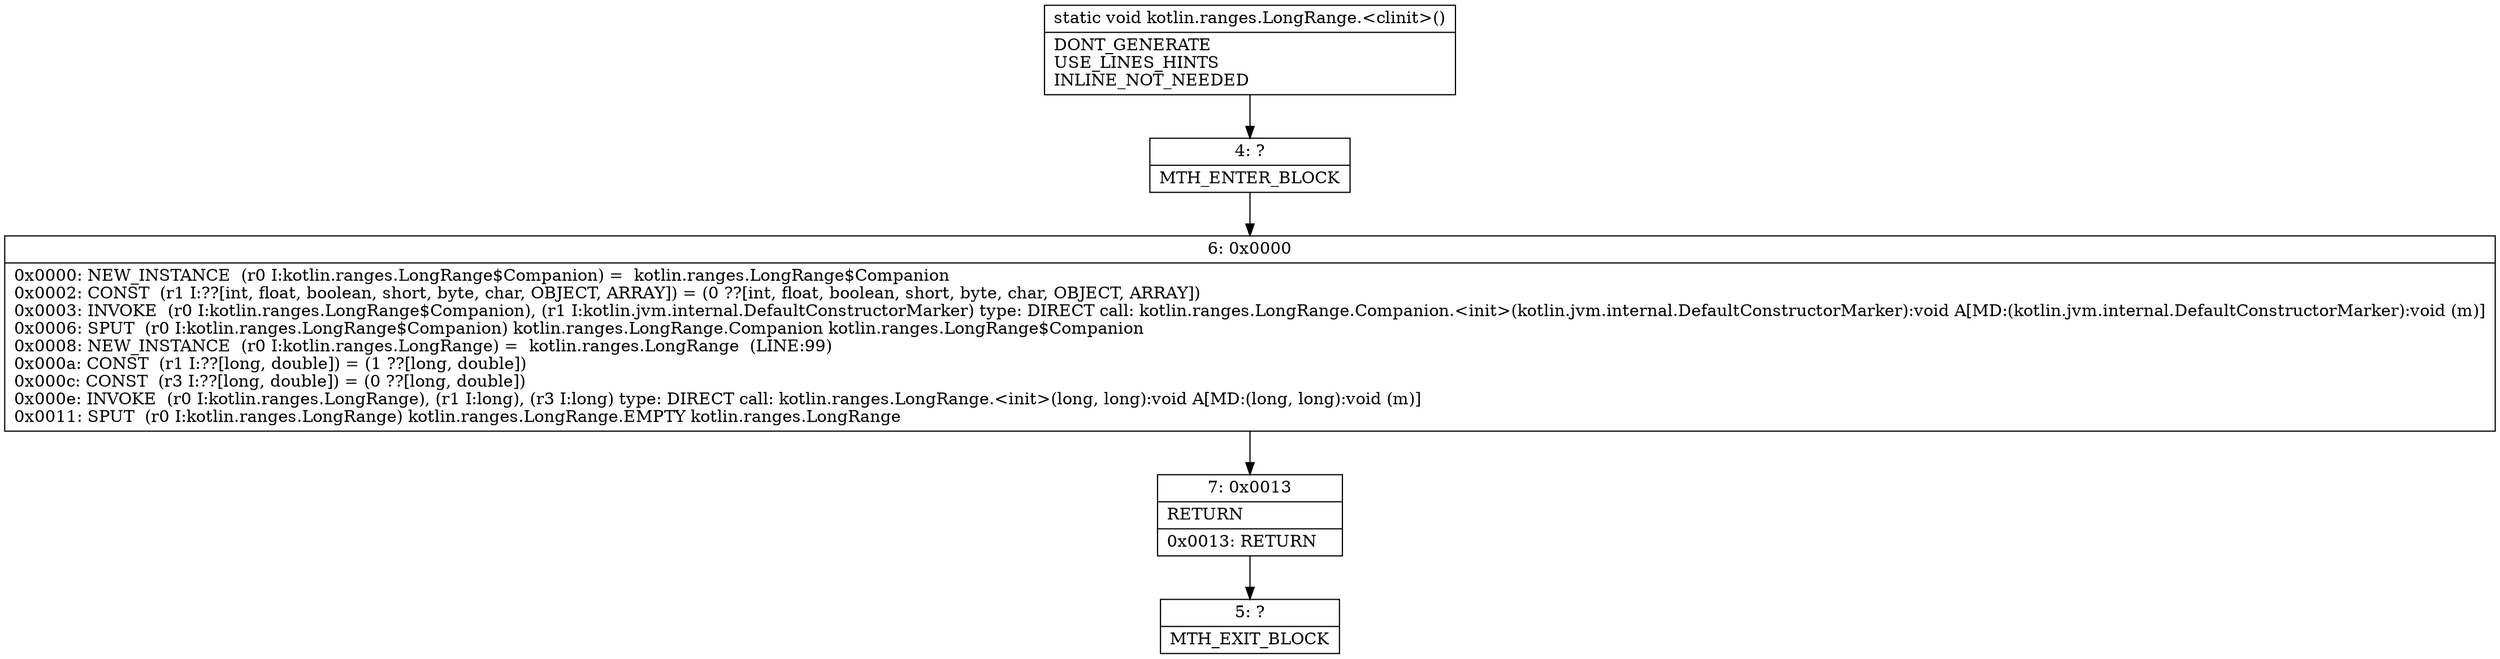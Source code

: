 digraph "CFG forkotlin.ranges.LongRange.\<clinit\>()V" {
Node_4 [shape=record,label="{4\:\ ?|MTH_ENTER_BLOCK\l}"];
Node_6 [shape=record,label="{6\:\ 0x0000|0x0000: NEW_INSTANCE  (r0 I:kotlin.ranges.LongRange$Companion) =  kotlin.ranges.LongRange$Companion \l0x0002: CONST  (r1 I:??[int, float, boolean, short, byte, char, OBJECT, ARRAY]) = (0 ??[int, float, boolean, short, byte, char, OBJECT, ARRAY]) \l0x0003: INVOKE  (r0 I:kotlin.ranges.LongRange$Companion), (r1 I:kotlin.jvm.internal.DefaultConstructorMarker) type: DIRECT call: kotlin.ranges.LongRange.Companion.\<init\>(kotlin.jvm.internal.DefaultConstructorMarker):void A[MD:(kotlin.jvm.internal.DefaultConstructorMarker):void (m)]\l0x0006: SPUT  (r0 I:kotlin.ranges.LongRange$Companion) kotlin.ranges.LongRange.Companion kotlin.ranges.LongRange$Companion \l0x0008: NEW_INSTANCE  (r0 I:kotlin.ranges.LongRange) =  kotlin.ranges.LongRange  (LINE:99)\l0x000a: CONST  (r1 I:??[long, double]) = (1 ??[long, double]) \l0x000c: CONST  (r3 I:??[long, double]) = (0 ??[long, double]) \l0x000e: INVOKE  (r0 I:kotlin.ranges.LongRange), (r1 I:long), (r3 I:long) type: DIRECT call: kotlin.ranges.LongRange.\<init\>(long, long):void A[MD:(long, long):void (m)]\l0x0011: SPUT  (r0 I:kotlin.ranges.LongRange) kotlin.ranges.LongRange.EMPTY kotlin.ranges.LongRange \l}"];
Node_7 [shape=record,label="{7\:\ 0x0013|RETURN\l|0x0013: RETURN   \l}"];
Node_5 [shape=record,label="{5\:\ ?|MTH_EXIT_BLOCK\l}"];
MethodNode[shape=record,label="{static void kotlin.ranges.LongRange.\<clinit\>()  | DONT_GENERATE\lUSE_LINES_HINTS\lINLINE_NOT_NEEDED\l}"];
MethodNode -> Node_4;Node_4 -> Node_6;
Node_6 -> Node_7;
Node_7 -> Node_5;
}

